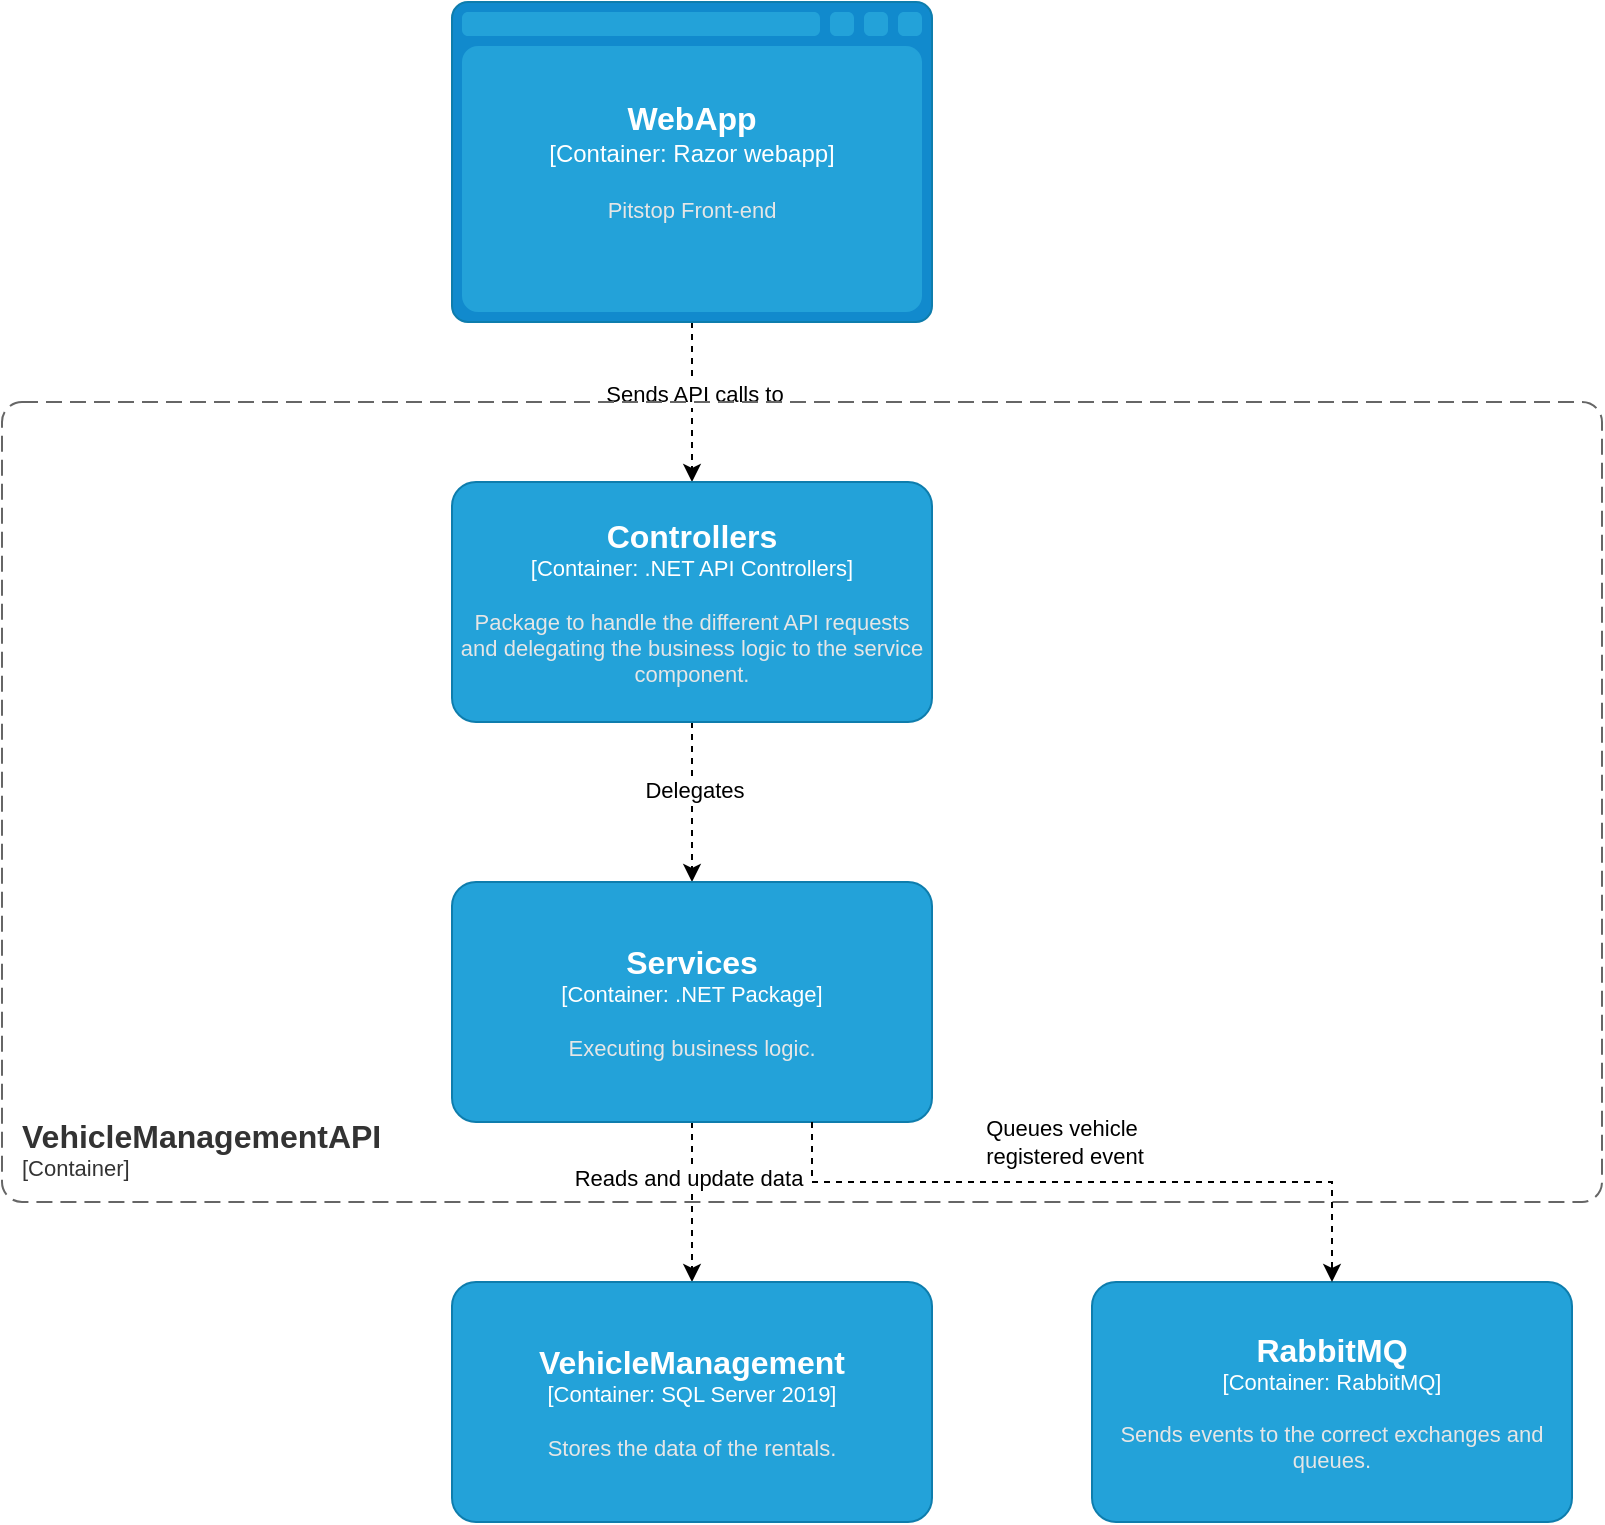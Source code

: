 <mxfile version="24.8.3">
  <diagram name="Page-1" id="TPmzcQaC7KMmNFkcVgnj">
    <mxGraphModel dx="1434" dy="778" grid="1" gridSize="10" guides="1" tooltips="1" connect="1" arrows="1" fold="1" page="1" pageScale="1" pageWidth="827" pageHeight="1169" math="0" shadow="0">
      <root>
        <mxCell id="0" />
        <mxCell id="1" parent="0" />
        <mxCell id="HzQa0XT7wcuYnqk8Tw88-1" style="edgeStyle=orthogonalEdgeStyle;rounded=0;orthogonalLoop=1;jettySize=auto;html=1;dashed=1;" edge="1" parent="1" source="HzQa0XT7wcuYnqk8Tw88-3" target="HzQa0XT7wcuYnqk8Tw88-6">
          <mxGeometry relative="1" as="geometry" />
        </mxCell>
        <mxCell id="HzQa0XT7wcuYnqk8Tw88-2" value="Sends API calls to" style="edgeLabel;html=1;align=center;verticalAlign=middle;resizable=0;points=[];" vertex="1" connectable="0" parent="HzQa0XT7wcuYnqk8Tw88-1">
          <mxGeometry x="-0.107" y="1" relative="1" as="geometry">
            <mxPoint as="offset" />
          </mxGeometry>
        </mxCell>
        <object placeholders="1" c4Name="WebApp" c4Type="Container" c4Technology="Razor webapp" c4Description="Pitstop Front-end" label="&lt;font style=&quot;font-size: 16px&quot;&gt;&lt;b&gt;%c4Name%&lt;/b&gt;&lt;/font&gt;&lt;div&gt;[%c4Type%:&amp;nbsp;%c4Technology%]&lt;/div&gt;&lt;br&gt;&lt;div&gt;&lt;font style=&quot;font-size: 11px&quot;&gt;&lt;font color=&quot;#E6E6E6&quot;&gt;%c4Description%&lt;/font&gt;&lt;/div&gt;" id="HzQa0XT7wcuYnqk8Tw88-3">
          <mxCell style="shape=mxgraph.c4.webBrowserContainer2;whiteSpace=wrap;html=1;boundedLbl=1;rounded=0;labelBackgroundColor=none;strokeColor=#118ACD;fillColor=#23A2D9;strokeColor=#118ACD;strokeColor2=#0E7DAD;fontSize=12;fontColor=#ffffff;align=center;metaEdit=1;points=[[0.5,0,0],[1,0.25,0],[1,0.5,0],[1,0.75,0],[0.5,1,0],[0,0.75,0],[0,0.5,0],[0,0.25,0]];resizable=0;" vertex="1" parent="1">
            <mxGeometry x="585" y="130" width="240" height="160" as="geometry" />
          </mxCell>
        </object>
        <mxCell id="HzQa0XT7wcuYnqk8Tw88-4" style="edgeStyle=orthogonalEdgeStyle;rounded=0;orthogonalLoop=1;jettySize=auto;html=1;dashed=1;" edge="1" parent="1" source="HzQa0XT7wcuYnqk8Tw88-6" target="HzQa0XT7wcuYnqk8Tw88-9">
          <mxGeometry relative="1" as="geometry" />
        </mxCell>
        <mxCell id="HzQa0XT7wcuYnqk8Tw88-5" value="Delegates" style="edgeLabel;html=1;align=center;verticalAlign=middle;resizable=0;points=[];" vertex="1" connectable="0" parent="HzQa0XT7wcuYnqk8Tw88-4">
          <mxGeometry x="-0.146" y="1" relative="1" as="geometry">
            <mxPoint as="offset" />
          </mxGeometry>
        </mxCell>
        <object placeholders="1" c4Name="Controllers" c4Type="Container" c4Technology=".NET API Controllers" c4Description="Package to handle the different API requests and delegating the business logic to the service component." label="&lt;font style=&quot;font-size: 16px&quot;&gt;&lt;b&gt;%c4Name%&lt;/b&gt;&lt;/font&gt;&lt;div&gt;[%c4Type%: %c4Technology%]&lt;/div&gt;&lt;br&gt;&lt;div&gt;&lt;font style=&quot;font-size: 11px&quot;&gt;&lt;font color=&quot;#E6E6E6&quot;&gt;%c4Description%&lt;/font&gt;&lt;/div&gt;" id="HzQa0XT7wcuYnqk8Tw88-6">
          <mxCell style="rounded=1;whiteSpace=wrap;html=1;fontSize=11;labelBackgroundColor=none;fillColor=#23A2D9;fontColor=#ffffff;align=center;arcSize=10;strokeColor=#0E7DAD;metaEdit=1;resizable=0;points=[[0.25,0,0],[0.5,0,0],[0.75,0,0],[1,0.25,0],[1,0.5,0],[1,0.75,0],[0.75,1,0],[0.5,1,0],[0.25,1,0],[0,0.75,0],[0,0.5,0],[0,0.25,0]];" vertex="1" parent="1">
            <mxGeometry x="585" y="370" width="240" height="120" as="geometry" />
          </mxCell>
        </object>
        <mxCell id="HzQa0XT7wcuYnqk8Tw88-7" style="edgeStyle=orthogonalEdgeStyle;rounded=0;orthogonalLoop=1;jettySize=auto;html=1;dashed=1;" edge="1" parent="1" source="HzQa0XT7wcuYnqk8Tw88-9" target="HzQa0XT7wcuYnqk8Tw88-10">
          <mxGeometry relative="1" as="geometry" />
        </mxCell>
        <mxCell id="HzQa0XT7wcuYnqk8Tw88-8" value="Reads and update data" style="edgeLabel;html=1;align=center;verticalAlign=middle;resizable=0;points=[];" vertex="1" connectable="0" parent="HzQa0XT7wcuYnqk8Tw88-7">
          <mxGeometry x="-0.304" y="-2" relative="1" as="geometry">
            <mxPoint as="offset" />
          </mxGeometry>
        </mxCell>
        <object placeholders="1" c4Name="Services" c4Type="Container" c4Technology=".NET Package" c4Description="Executing business logic." label="&lt;font style=&quot;font-size: 16px&quot;&gt;&lt;b&gt;%c4Name%&lt;/b&gt;&lt;/font&gt;&lt;div&gt;[%c4Type%: %c4Technology%]&lt;/div&gt;&lt;br&gt;&lt;div&gt;&lt;font style=&quot;font-size: 11px&quot;&gt;&lt;font color=&quot;#E6E6E6&quot;&gt;%c4Description%&lt;/font&gt;&lt;/div&gt;" id="HzQa0XT7wcuYnqk8Tw88-9">
          <mxCell style="rounded=1;whiteSpace=wrap;html=1;fontSize=11;labelBackgroundColor=none;fillColor=#23A2D9;fontColor=#ffffff;align=center;arcSize=10;strokeColor=#0E7DAD;metaEdit=1;resizable=0;points=[[0.25,0,0],[0.5,0,0],[0.75,0,0],[1,0.25,0],[1,0.5,0],[1,0.75,0],[0.75,1,0],[0.5,1,0],[0.25,1,0],[0,0.75,0],[0,0.5,0],[0,0.25,0]];" vertex="1" parent="1">
            <mxGeometry x="585" y="570" width="240" height="120" as="geometry" />
          </mxCell>
        </object>
        <object placeholders="1" c4Name="VehicleManagement" c4Type="Container" c4Technology="SQL Server 2019" c4Description="Stores the data of the rentals." label="&lt;font style=&quot;font-size: 16px&quot;&gt;&lt;b&gt;%c4Name%&lt;/b&gt;&lt;/font&gt;&lt;div&gt;[%c4Type%: %c4Technology%]&lt;/div&gt;&lt;br&gt;&lt;div&gt;&lt;font style=&quot;font-size: 11px&quot;&gt;&lt;font color=&quot;#E6E6E6&quot;&gt;%c4Description%&lt;/font&gt;&lt;/div&gt;" id="HzQa0XT7wcuYnqk8Tw88-10">
          <mxCell style="rounded=1;whiteSpace=wrap;html=1;fontSize=11;labelBackgroundColor=none;fillColor=#23A2D9;fontColor=#ffffff;align=center;arcSize=10;strokeColor=#0E7DAD;metaEdit=1;resizable=0;points=[[0.25,0,0],[0.5,0,0],[0.75,0,0],[1,0.25,0],[1,0.5,0],[1,0.75,0],[0.75,1,0],[0.5,1,0],[0.25,1,0],[0,0.75,0],[0,0.5,0],[0,0.25,0]];" vertex="1" parent="1">
            <mxGeometry x="585" y="770" width="240" height="120" as="geometry" />
          </mxCell>
        </object>
        <object placeholders="1" c4Name="VehicleManagementAPI" c4Type="ContainerScopeBoundary" c4Application="Container" label="&lt;font style=&quot;font-size: 16px&quot;&gt;&lt;b&gt;&lt;div style=&quot;text-align: left&quot;&gt;%c4Name%&lt;/div&gt;&lt;/b&gt;&lt;/font&gt;&lt;div style=&quot;text-align: left&quot;&gt;[%c4Application%]&lt;/div&gt;" id="HzQa0XT7wcuYnqk8Tw88-11">
          <mxCell style="rounded=1;fontSize=11;whiteSpace=wrap;html=1;dashed=1;arcSize=20;fillColor=none;strokeColor=#666666;fontColor=#333333;labelBackgroundColor=none;align=left;verticalAlign=bottom;labelBorderColor=none;spacingTop=0;spacing=10;dashPattern=8 4;metaEdit=1;rotatable=0;perimeter=rectanglePerimeter;noLabel=0;labelPadding=0;allowArrows=0;connectable=0;expand=0;recursiveResize=0;editable=1;pointerEvents=0;absoluteArcSize=1;points=[[0.25,0,0],[0.5,0,0],[0.75,0,0],[1,0.25,0],[1,0.5,0],[1,0.75,0],[0.75,1,0],[0.5,1,0],[0.25,1,0],[0,0.75,0],[0,0.5,0],[0,0.25,0]];" vertex="1" parent="1">
            <mxGeometry x="360" y="330" width="800" height="400" as="geometry" />
          </mxCell>
        </object>
        <object placeholders="1" c4Name="RabbitMQ" c4Type="Container" c4Technology="RabbitMQ" c4Description="Sends events to the correct exchanges and queues." label="&lt;font style=&quot;font-size: 16px&quot;&gt;&lt;b&gt;%c4Name%&lt;/b&gt;&lt;/font&gt;&lt;div&gt;[%c4Type%: %c4Technology%]&lt;/div&gt;&lt;br&gt;&lt;div&gt;&lt;font style=&quot;font-size: 11px&quot;&gt;&lt;font color=&quot;#E6E6E6&quot;&gt;%c4Description%&lt;/font&gt;&lt;/div&gt;" id="HzQa0XT7wcuYnqk8Tw88-12">
          <mxCell style="rounded=1;whiteSpace=wrap;html=1;fontSize=11;labelBackgroundColor=none;fillColor=#23A2D9;fontColor=#ffffff;align=center;arcSize=10;strokeColor=#0E7DAD;metaEdit=1;resizable=0;points=[[0.25,0,0],[0.5,0,0],[0.75,0,0],[1,0.25,0],[1,0.5,0],[1,0.75,0],[0.75,1,0],[0.5,1,0],[0.25,1,0],[0,0.75,0],[0,0.5,0],[0,0.25,0]];" vertex="1" parent="1">
            <mxGeometry x="905" y="770" width="240" height="120" as="geometry" />
          </mxCell>
        </object>
        <mxCell id="HzQa0XT7wcuYnqk8Tw88-13" style="edgeStyle=orthogonalEdgeStyle;rounded=0;orthogonalLoop=1;jettySize=auto;html=1;entryX=0.5;entryY=0;entryDx=0;entryDy=0;entryPerimeter=0;dashed=1;" edge="1" parent="1" source="HzQa0XT7wcuYnqk8Tw88-9" target="HzQa0XT7wcuYnqk8Tw88-12">
          <mxGeometry relative="1" as="geometry">
            <Array as="points">
              <mxPoint x="765" y="720" />
              <mxPoint x="1025" y="720" />
            </Array>
          </mxGeometry>
        </mxCell>
        <mxCell id="HzQa0XT7wcuYnqk8Tw88-14" value="Queues vehicle&amp;nbsp;&lt;div&gt;registered event&lt;/div&gt;" style="edgeLabel;html=1;align=center;verticalAlign=middle;resizable=0;points=[];" vertex="1" connectable="0" parent="HzQa0XT7wcuYnqk8Tw88-13">
          <mxGeometry x="-0.082" relative="1" as="geometry">
            <mxPoint y="-20" as="offset" />
          </mxGeometry>
        </mxCell>
      </root>
    </mxGraphModel>
  </diagram>
</mxfile>
